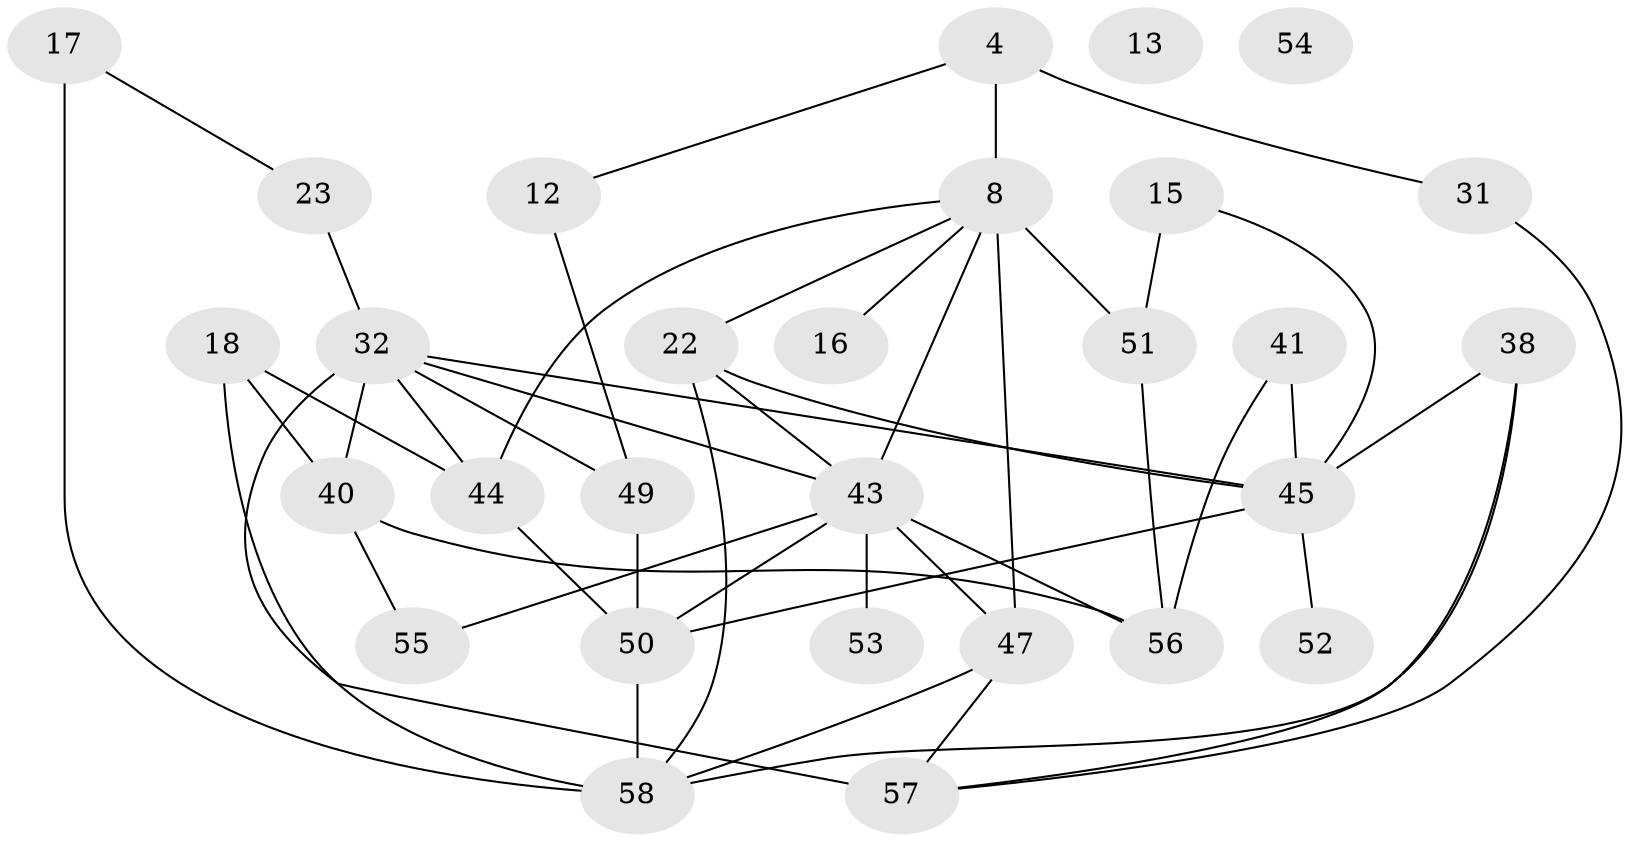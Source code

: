 // original degree distribution, {2: 0.3275862068965517, 4: 0.27586206896551724, 5: 0.08620689655172414, 7: 0.034482758620689655, 1: 0.08620689655172414, 0: 0.034482758620689655, 3: 0.06896551724137931, 6: 0.08620689655172414}
// Generated by graph-tools (version 1.1) at 2025/39/03/09/25 04:39:25]
// undirected, 29 vertices, 48 edges
graph export_dot {
graph [start="1"]
  node [color=gray90,style=filled];
  4;
  8 [super="+5"];
  12;
  13;
  15;
  16;
  17;
  18;
  22 [super="+10"];
  23;
  31;
  32 [super="+28+6"];
  38 [super="+24"];
  40 [super="+27"];
  41;
  43 [super="+2+34+26"];
  44 [super="+25"];
  45 [super="+1+39+29+36"];
  47 [super="+42"];
  49 [super="+48"];
  50 [super="+21+14"];
  51;
  52;
  53;
  54;
  55;
  56;
  57 [super="+33"];
  58 [super="+46"];
  4 -- 8 [weight=2];
  4 -- 12;
  4 -- 31;
  8 -- 16;
  8 -- 51 [weight=2];
  8 -- 47 [weight=2];
  8 -- 43;
  8 -- 22;
  8 -- 44;
  12 -- 49;
  15 -- 51;
  15 -- 45;
  17 -- 23;
  17 -- 58 [weight=2];
  18 -- 44;
  18 -- 58 [weight=2];
  18 -- 40;
  22 -- 45;
  22 -- 58;
  22 -- 43;
  23 -- 32;
  31 -- 57;
  32 -- 43 [weight=3];
  32 -- 45 [weight=3];
  32 -- 49 [weight=3];
  32 -- 40;
  32 -- 44;
  32 -- 57 [weight=3];
  38 -- 58;
  38 -- 57;
  38 -- 45;
  40 -- 56;
  40 -- 55;
  41 -- 56;
  41 -- 45;
  43 -- 53;
  43 -- 55;
  43 -- 50;
  43 -- 56;
  43 -- 47 [weight=2];
  44 -- 50;
  45 -- 50 [weight=2];
  45 -- 52;
  47 -- 58 [weight=2];
  47 -- 57;
  49 -- 50;
  50 -- 58 [weight=2];
  51 -- 56;
}
